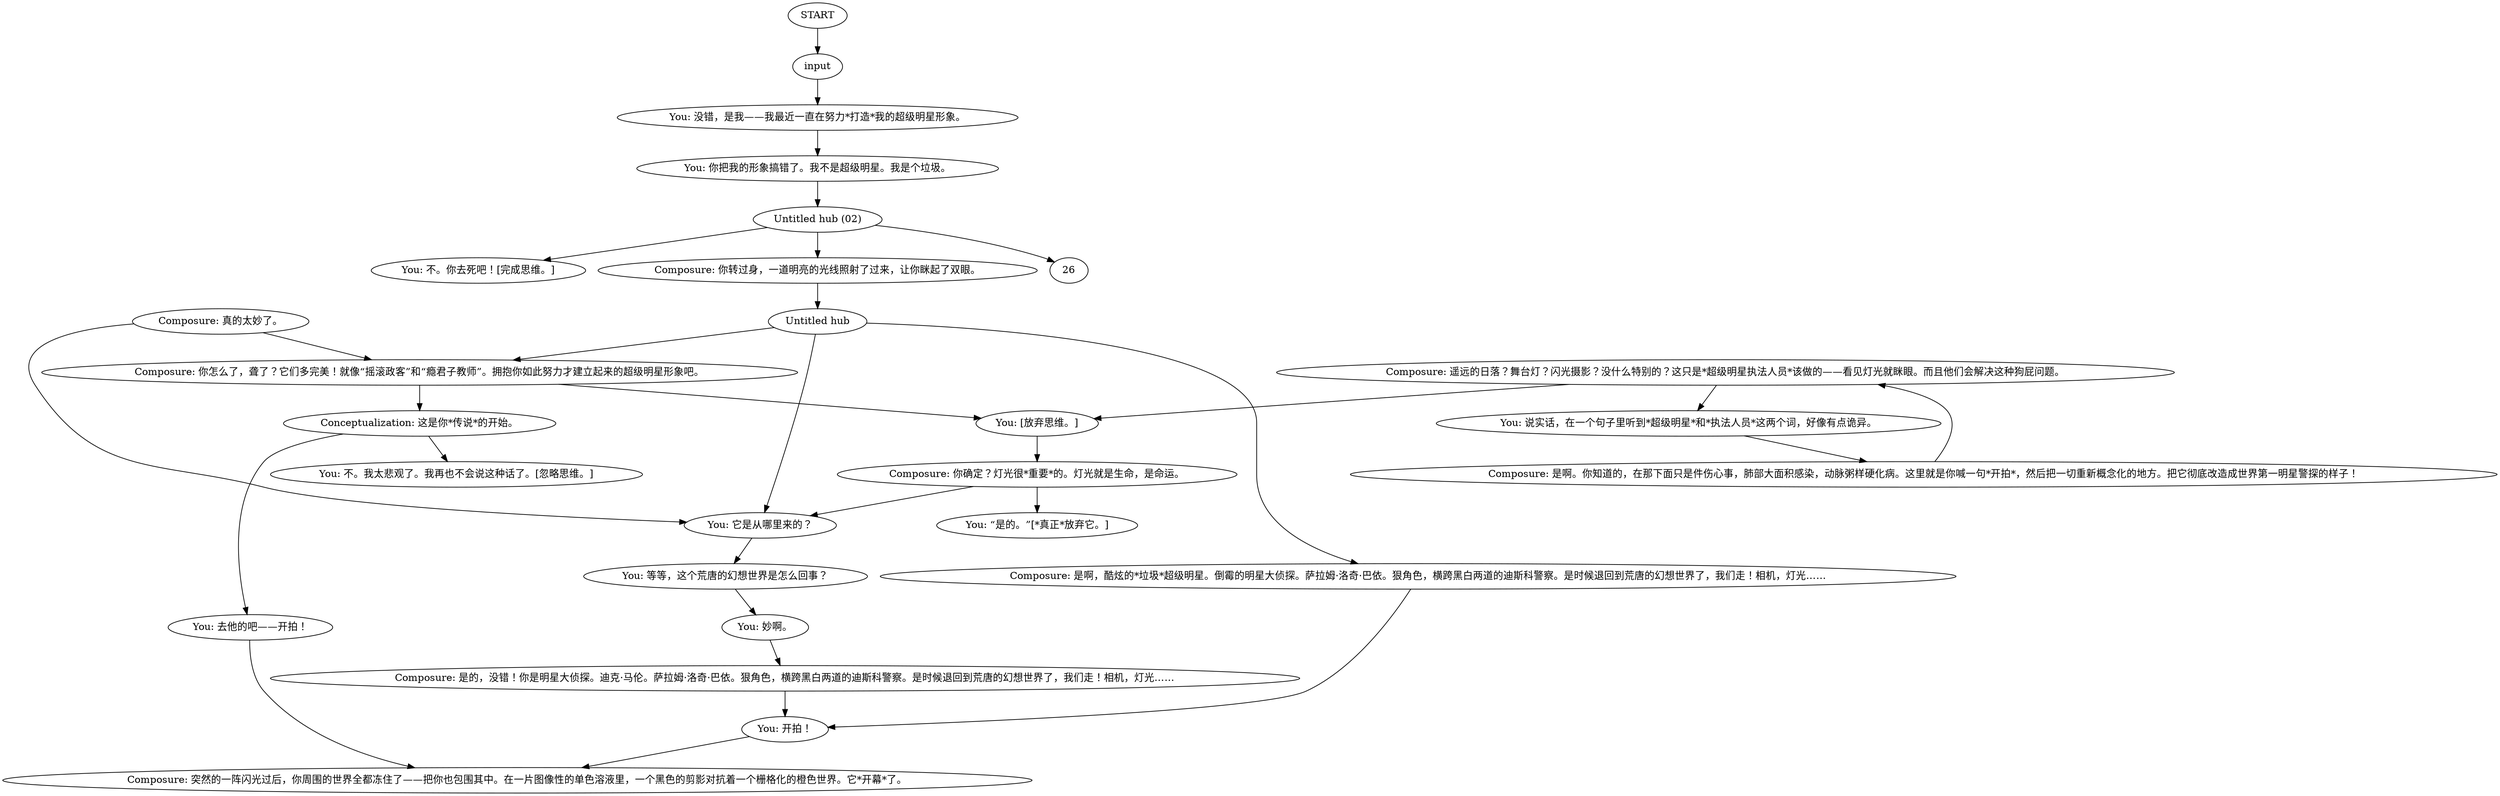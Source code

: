 # THOUGHT / SUPERSTAR COP
# Composure confirms that you're a Superstar Cop.
# ==================================================
digraph G {
	  0 [label="START"];
	  1 [label="input"];
	  2 [label="Untitled hub"];
	  3 [label="You: 不。我太悲观了。我再也不会说这种话了。[忽略思维。]"];
	  4 [label="You: 去他的吧——开拍！"];
	  5 [label="You: 说实话，在一个句子里听到*超级明星*和*执法人员*这两个词，好像有点诡异。"];
	  6 [label="Composure: 你确定？灯光很*重要*的。灯光就是生命，是命运。"];
	  7 [label="Composure: 突然的一阵闪光过后，你周围的世界全都冻住了——把你也包围其中。在一片图像性的单色溶液里，一个黑色的剪影对抗着一个栅格化的橙色世界。它*开幕*了。"];
	  8 [label="You: 不。你去死吧！[完成思维。]"];
	  9 [label="You: 它是从哪里来的？"];
	  10 [label="You: “是的。”[*真正*放弃它。]"];
	  11 [label="Composure: 真的太妙了。"];
	  12 [label="Composure: 是的，没错！你是明星大侦探。迪克·马伦。萨拉姆·洛奇·巴依。狠角色，横跨黑白两道的迪斯科警察。是时候退回到荒唐的幻想世界了，我们走！相机，灯光……"];
	  13 [label="You: 你把我的形象搞错了。我不是超级明星。我是个垃圾。"];
	  14 [label="Conceptualization: 这是你*传说*的开始。"];
	  15 [label="Composure: 遥远的日落？舞台灯？闪光摄影？没什么特别的？这只是*超级明星执法人员*该做的——看见灯光就眯眼。而且他们会解决这种狗屁问题。"];
	  16 [label="You: 等等，这个荒唐的幻想世界是怎么回事？"];
	  17 [label="Composure: 你转过身，一道明亮的光线照射了过来，让你眯起了双眼。"];
	  18 [label="You: 没错，是我——我最近一直在努力*打造*我的超级明星形象。"];
	  19 [label="You: [放弃思维。]"];
	  20 [label="Composure: 你怎么了，聋了？它们多完美！就像“摇滚政客”和“瘾君子教师”。拥抱你如此努力才建立起来的超级明星形象吧。"];
	  21 [label="Composure: 是啊。你知道的，在那下面只是件伤心事，肺部大面积感染，动脉粥样硬化病。这里就是你喊一句*开拍*，然后把一切重新概念化的地方。把它彻底改造成世界第一明星警探的样子！"];
	  22 [label="You: 妙啊。"];
	  23 [label="Composure: 是啊，酷炫的*垃圾*超级明星。倒霉的明星大侦探。萨拉姆·洛奇·巴依。狠角色，横跨黑白两道的迪斯科警察。是时候退回到荒唐的幻想世界了，我们走！相机，灯光……"];
	  24 [label="Untitled hub (02)"];
	  25 [label="You: 开拍！"];
	  0 -> 1
	  1 -> 18
	  2 -> 9
	  2 -> 20
	  2 -> 23
	  4 -> 7
	  5 -> 21
	  6 -> 9
	  6 -> 10
	  9 -> 16
	  11 -> 9
	  11 -> 20
	  12 -> 25
	  13 -> 24
	  14 -> 3
	  14 -> 4
	  15 -> 19
	  15 -> 5
	  16 -> 22
	  17 -> 2
	  18 -> 13
	  19 -> 6
	  20 -> 19
	  20 -> 14
	  21 -> 15
	  22 -> 12
	  23 -> 25
	  24 -> 8
	  24 -> 17
	  24 -> 26
	  25 -> 7
}

